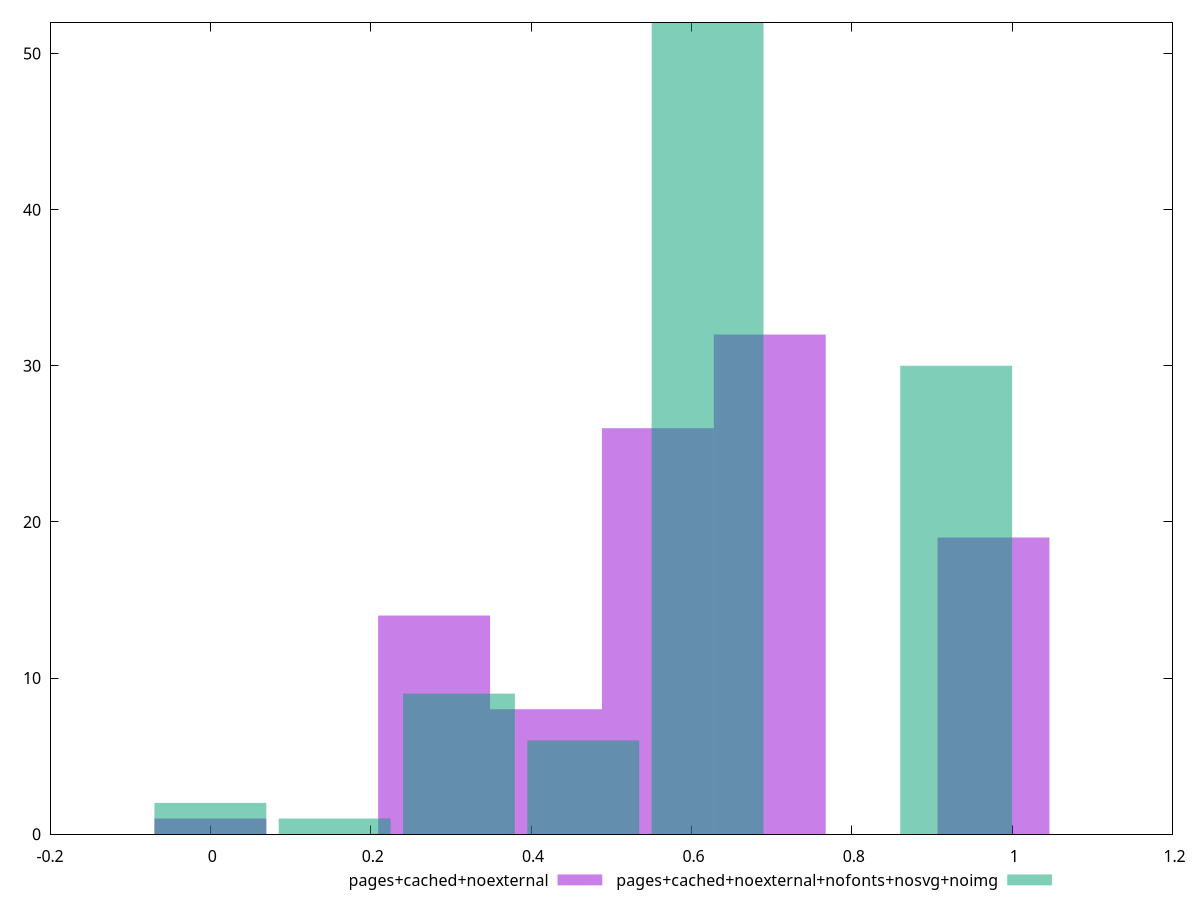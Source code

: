 $_pagesCachedNoexternal <<EOF
0.2790763793884207 14
0.6976909484710518 32
0.5581527587768415 26
0.9767673278594725 19
0.41861456908263106 8
0 1
EOF
$_pagesCachedNoexternalNofontsNosvgNoimg <<EOF
0.6201384092051858 52
0.3100692046025929 9
0.9302076138077787 30
0.46510380690388936 6
0.15503460230129645 1
0 2
EOF
set key outside below
set terminal pngcairo
set output "report_00005_2020-11-02T22-26-11.212Z/cumulative-layout-shift/cumulative-layout-shift_pages+cached+noexternal_pages+cached+noexternal+nofonts+nosvg+noimg+hist.png"
set boxwidth 0.13953818969421036
set style fill transparent solid 0.5 noborder
set yrange [0:52]
plot $_pagesCachedNoexternal title "pages+cached+noexternal" with boxes ,$_pagesCachedNoexternalNofontsNosvgNoimg title "pages+cached+noexternal+nofonts+nosvg+noimg" with boxes ,